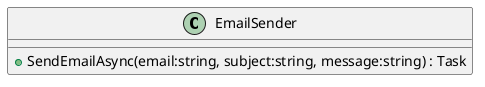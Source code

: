@startuml
class EmailSender {
    + SendEmailAsync(email:string, subject:string, message:string) : Task
}
@enduml
